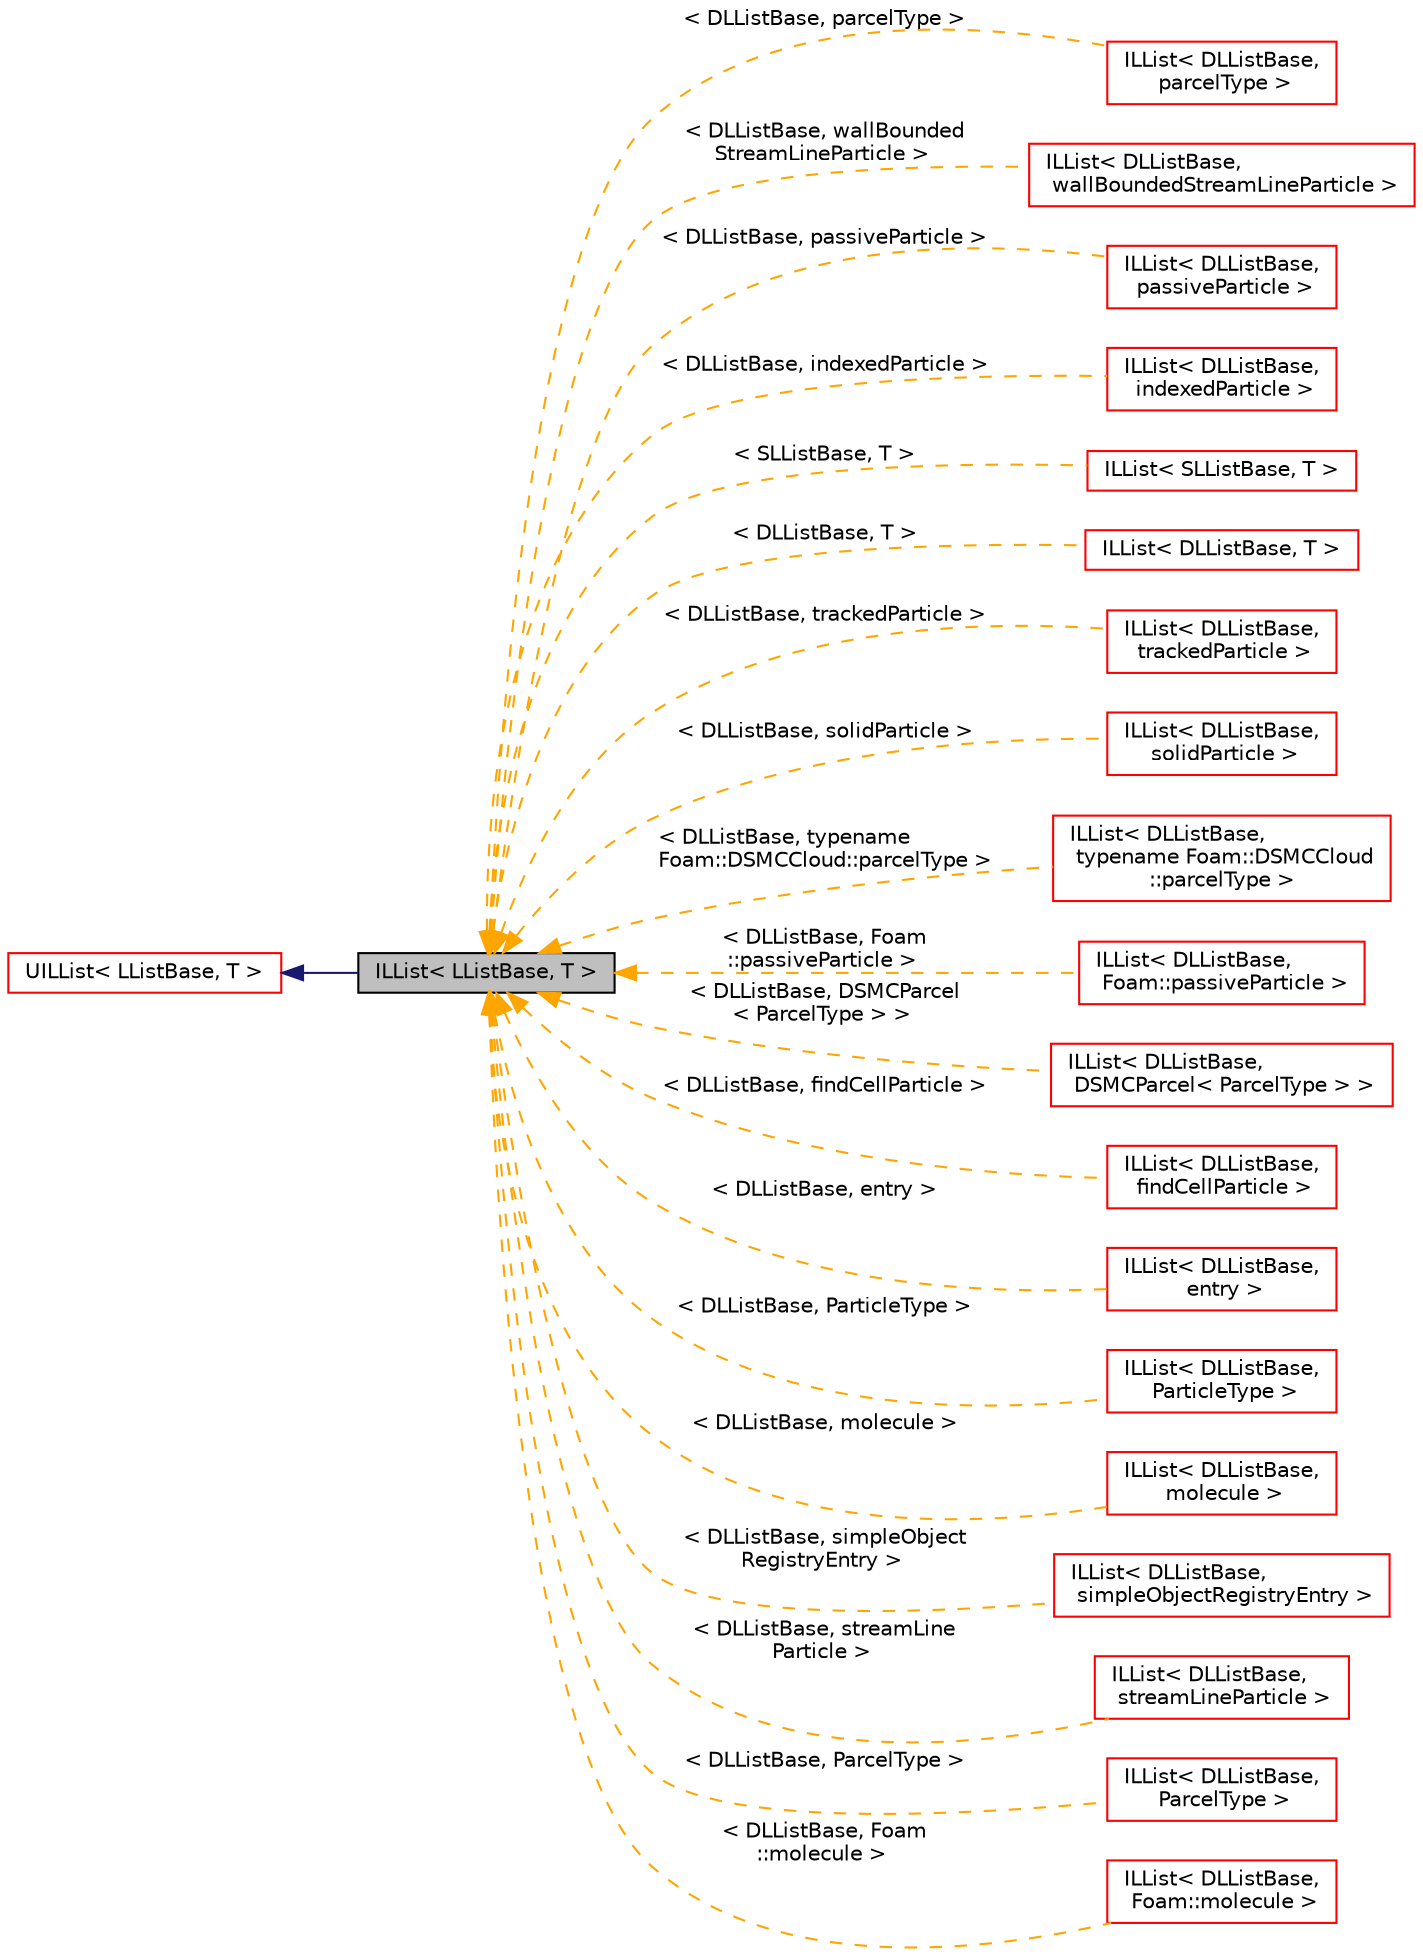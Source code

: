 digraph "ILList&lt; LListBase, T &gt;"
{
  bgcolor="transparent";
  edge [fontname="Helvetica",fontsize="10",labelfontname="Helvetica",labelfontsize="10"];
  node [fontname="Helvetica",fontsize="10",shape=record];
  rankdir="LR";
  Node1 [label="ILList\< LListBase, T \>",height=0.2,width=0.4,color="black", fillcolor="grey75", style="filled", fontcolor="black"];
  Node2 -> Node1 [dir="back",color="midnightblue",fontsize="10",style="solid",fontname="Helvetica"];
  Node2 [label="UILList\< LListBase, T \>",height=0.2,width=0.4,color="red",URL="$a02728.html",tooltip="Template class for intrusive linked lists. "];
  Node1 -> Node3 [dir="back",color="orange",fontsize="10",style="dashed",label=" \< DLListBase, parcelType \>" ,fontname="Helvetica"];
  Node3 [label="ILList\< DLListBase,\l parcelType \>",height=0.2,width=0.4,color="red",URL="$a01035.html"];
  Node1 -> Node4 [dir="back",color="orange",fontsize="10",style="dashed",label=" \< DLListBase, wallBounded\lStreamLineParticle \>" ,fontname="Helvetica"];
  Node4 [label="ILList\< DLListBase,\l wallBoundedStreamLineParticle \>",height=0.2,width=0.4,color="red",URL="$a01035.html"];
  Node1 -> Node5 [dir="back",color="orange",fontsize="10",style="dashed",label=" \< DLListBase, passiveParticle \>" ,fontname="Helvetica"];
  Node5 [label="ILList\< DLListBase,\l passiveParticle \>",height=0.2,width=0.4,color="red",URL="$a01035.html"];
  Node1 -> Node6 [dir="back",color="orange",fontsize="10",style="dashed",label=" \< DLListBase, indexedParticle \>" ,fontname="Helvetica"];
  Node6 [label="ILList\< DLListBase,\l indexedParticle \>",height=0.2,width=0.4,color="red",URL="$a01035.html"];
  Node1 -> Node7 [dir="back",color="orange",fontsize="10",style="dashed",label=" \< SLListBase, T \>" ,fontname="Helvetica"];
  Node7 [label="ILList\< SLListBase, T \>",height=0.2,width=0.4,color="red",URL="$a01035.html"];
  Node1 -> Node8 [dir="back",color="orange",fontsize="10",style="dashed",label=" \< DLListBase, T \>" ,fontname="Helvetica"];
  Node8 [label="ILList\< DLListBase, T \>",height=0.2,width=0.4,color="red",URL="$a01035.html"];
  Node1 -> Node9 [dir="back",color="orange",fontsize="10",style="dashed",label=" \< DLListBase, trackedParticle \>" ,fontname="Helvetica"];
  Node9 [label="ILList\< DLListBase,\l trackedParticle \>",height=0.2,width=0.4,color="red",URL="$a01035.html"];
  Node1 -> Node10 [dir="back",color="orange",fontsize="10",style="dashed",label=" \< DLListBase, solidParticle \>" ,fontname="Helvetica"];
  Node10 [label="ILList\< DLListBase,\l solidParticle \>",height=0.2,width=0.4,color="red",URL="$a01035.html"];
  Node1 -> Node11 [dir="back",color="orange",fontsize="10",style="dashed",label=" \< DLListBase, typename\l Foam::DSMCCloud::parcelType \>" ,fontname="Helvetica"];
  Node11 [label="ILList\< DLListBase,\l typename Foam::DSMCCloud\l::parcelType \>",height=0.2,width=0.4,color="red",URL="$a01035.html"];
  Node1 -> Node12 [dir="back",color="orange",fontsize="10",style="dashed",label=" \< DLListBase, Foam\l::passiveParticle \>" ,fontname="Helvetica"];
  Node12 [label="ILList\< DLListBase,\l Foam::passiveParticle \>",height=0.2,width=0.4,color="red",URL="$a01035.html"];
  Node1 -> Node13 [dir="back",color="orange",fontsize="10",style="dashed",label=" \< DLListBase, DSMCParcel\l\< ParcelType \> \>" ,fontname="Helvetica"];
  Node13 [label="ILList\< DLListBase,\l DSMCParcel\< ParcelType \> \>",height=0.2,width=0.4,color="red",URL="$a01035.html"];
  Node1 -> Node14 [dir="back",color="orange",fontsize="10",style="dashed",label=" \< DLListBase, findCellParticle \>" ,fontname="Helvetica"];
  Node14 [label="ILList\< DLListBase,\l findCellParticle \>",height=0.2,width=0.4,color="red",URL="$a01035.html"];
  Node1 -> Node15 [dir="back",color="orange",fontsize="10",style="dashed",label=" \< DLListBase, entry \>" ,fontname="Helvetica"];
  Node15 [label="ILList\< DLListBase,\l entry \>",height=0.2,width=0.4,color="red",URL="$a01035.html"];
  Node1 -> Node16 [dir="back",color="orange",fontsize="10",style="dashed",label=" \< DLListBase, ParticleType \>" ,fontname="Helvetica"];
  Node16 [label="ILList\< DLListBase,\l ParticleType \>",height=0.2,width=0.4,color="red",URL="$a01035.html"];
  Node1 -> Node17 [dir="back",color="orange",fontsize="10",style="dashed",label=" \< DLListBase, molecule \>" ,fontname="Helvetica"];
  Node17 [label="ILList\< DLListBase,\l molecule \>",height=0.2,width=0.4,color="red",URL="$a01035.html"];
  Node1 -> Node18 [dir="back",color="orange",fontsize="10",style="dashed",label=" \< DLListBase, simpleObject\lRegistryEntry \>" ,fontname="Helvetica"];
  Node18 [label="ILList\< DLListBase,\l simpleObjectRegistryEntry \>",height=0.2,width=0.4,color="red",URL="$a01035.html"];
  Node1 -> Node19 [dir="back",color="orange",fontsize="10",style="dashed",label=" \< DLListBase, streamLine\lParticle \>" ,fontname="Helvetica"];
  Node19 [label="ILList\< DLListBase,\l streamLineParticle \>",height=0.2,width=0.4,color="red",URL="$a01035.html"];
  Node1 -> Node20 [dir="back",color="orange",fontsize="10",style="dashed",label=" \< DLListBase, ParcelType \>" ,fontname="Helvetica"];
  Node20 [label="ILList\< DLListBase,\l ParcelType \>",height=0.2,width=0.4,color="red",URL="$a01035.html"];
  Node1 -> Node21 [dir="back",color="orange",fontsize="10",style="dashed",label=" \< DLListBase, Foam\l::molecule \>" ,fontname="Helvetica"];
  Node21 [label="ILList\< DLListBase,\l Foam::molecule \>",height=0.2,width=0.4,color="red",URL="$a01035.html"];
}
